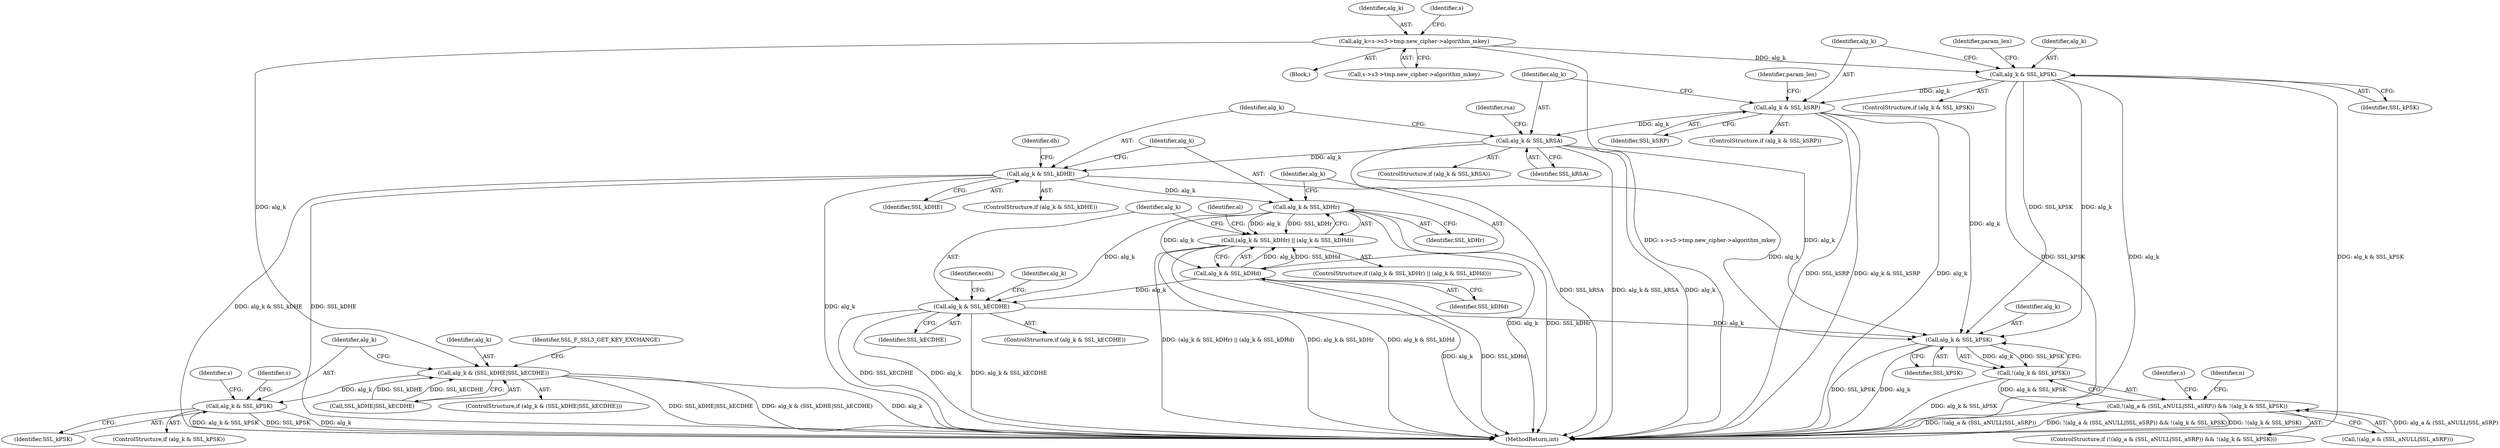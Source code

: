 digraph "0_openssl_b15f8769644b00ef7283521593360b7b2135cb63@pointer" {
"1000201" [label="(Call,alg_k=s->s3->tmp.new_cipher->algorithm_mkey)"];
"1000224" [label="(Call,alg_k & (SSL_kDHE|SSL_kECDHE))"];
"1000238" [label="(Call,alg_k & SSL_kPSK)"];
"1000404" [label="(Call,alg_k & SSL_kPSK)"];
"1000510" [label="(Call,alg_k & SSL_kSRP)"];
"1000775" [label="(Call,alg_k & SSL_kRSA)"];
"1000931" [label="(Call,alg_k & SSL_kDHE)"];
"1001163" [label="(Call,alg_k & SSL_kDHr)"];
"1001162" [label="(Call,(alg_k & SSL_kDHr) || (alg_k & SSL_kDHd))"];
"1001166" [label="(Call,alg_k & SSL_kDHd)"];
"1001179" [label="(Call,alg_k & SSL_kECDHE)"];
"1001708" [label="(Call,alg_k & SSL_kPSK)"];
"1001707" [label="(Call,!(alg_k & SSL_kPSK))"];
"1001700" [label="(Call,!(alg_a & (SSL_aNULL|SSL_aSRP)) && !(alg_k & SSL_kPSK))"];
"1000404" [label="(Call,alg_k & SSL_kPSK)"];
"1000226" [label="(Call,SSL_kDHE|SSL_kECDHE)"];
"1001178" [label="(ControlStructure,if (alg_k & SSL_kECDHE))"];
"1000272" [label="(Identifier,s)"];
"1000510" [label="(Call,alg_k & SSL_kSRP)"];
"1000237" [label="(ControlStructure,if (alg_k & SSL_kPSK))"];
"1001180" [label="(Identifier,alg_k)"];
"1001164" [label="(Identifier,alg_k)"];
"1001413" [label="(Identifier,alg_k)"];
"1000930" [label="(ControlStructure,if (alg_k & SSL_kDHE))"];
"1000777" [label="(Identifier,SSL_kRSA)"];
"1001163" [label="(Call,alg_k & SSL_kDHr)"];
"1000932" [label="(Identifier,alg_k)"];
"1000405" [label="(Identifier,alg_k)"];
"1001167" [label="(Identifier,alg_k)"];
"1000203" [label="(Call,s->s3->tmp.new_cipher->algorithm_mkey)"];
"1001166" [label="(Call,alg_k & SSL_kDHd)"];
"1001714" [label="(Identifier,s)"];
"1001161" [label="(ControlStructure,if ((alg_k & SSL_kDHr) || (alg_k & SSL_kDHd)))"];
"1000782" [label="(Identifier,rsa)"];
"1000223" [label="(ControlStructure,if (alg_k & (SSL_kDHE|SSL_kECDHE)))"];
"1001709" [label="(Identifier,alg_k)"];
"1000239" [label="(Identifier,alg_k)"];
"1000512" [label="(Identifier,SSL_kSRP)"];
"1001188" [label="(Identifier,ecdh)"];
"1000774" [label="(ControlStructure,if (alg_k & SSL_kRSA))"];
"1000406" [label="(Identifier,SSL_kPSK)"];
"1000240" [label="(Identifier,SSL_kPSK)"];
"1000511" [label="(Identifier,alg_k)"];
"1001699" [label="(ControlStructure,if (!(alg_a & (SSL_aNULL|SSL_aSRP)) && !(alg_k & SSL_kPSK)))"];
"1000202" [label="(Identifier,alg_k)"];
"1001710" [label="(Identifier,SSL_kPSK)"];
"1001701" [label="(Call,!(alg_a & (SSL_aNULL|SSL_aSRP)))"];
"1000128" [label="(Block,)"];
"1001162" [label="(Call,(alg_k & SSL_kDHr) || (alg_k & SSL_kDHd))"];
"1001168" [label="(Identifier,SSL_kDHd)"];
"1000238" [label="(Call,alg_k & SSL_kPSK)"];
"1000933" [label="(Identifier,SSL_kDHE)"];
"1000225" [label="(Identifier,alg_k)"];
"1000201" [label="(Call,alg_k=s->s3->tmp.new_cipher->algorithm_mkey)"];
"1001700" [label="(Call,!(alg_a & (SSL_aNULL|SSL_aSRP)) && !(alg_k & SSL_kPSK))"];
"1000231" [label="(Identifier,SSL_F_SSL3_GET_KEY_EXCHANGE)"];
"1000509" [label="(ControlStructure,if (alg_k & SSL_kSRP))"];
"1000931" [label="(Call,alg_k & SSL_kDHE)"];
"1000217" [label="(Identifier,s)"];
"1001708" [label="(Call,alg_k & SSL_kPSK)"];
"1000224" [label="(Call,alg_k & (SSL_kDHE|SSL_kECDHE))"];
"1001171" [label="(Identifier,al)"];
"1000403" [label="(ControlStructure,if (alg_k & SSL_kPSK))"];
"1000410" [label="(Identifier,param_len)"];
"1001179" [label="(Call,alg_k & SSL_kECDHE)"];
"1001707" [label="(Call,!(alg_k & SSL_kPSK))"];
"1001771" [label="(MethodReturn,int)"];
"1000245" [label="(Identifier,s)"];
"1001721" [label="(Identifier,n)"];
"1001165" [label="(Identifier,SSL_kDHr)"];
"1000515" [label="(Identifier,param_len)"];
"1000938" [label="(Identifier,dh)"];
"1000775" [label="(Call,alg_k & SSL_kRSA)"];
"1000776" [label="(Identifier,alg_k)"];
"1001181" [label="(Identifier,SSL_kECDHE)"];
"1000201" -> "1000128"  [label="AST: "];
"1000201" -> "1000203"  [label="CFG: "];
"1000202" -> "1000201"  [label="AST: "];
"1000203" -> "1000201"  [label="AST: "];
"1000217" -> "1000201"  [label="CFG: "];
"1000201" -> "1001771"  [label="DDG: s->s3->tmp.new_cipher->algorithm_mkey"];
"1000201" -> "1000224"  [label="DDG: alg_k"];
"1000201" -> "1000404"  [label="DDG: alg_k"];
"1000224" -> "1000223"  [label="AST: "];
"1000224" -> "1000226"  [label="CFG: "];
"1000225" -> "1000224"  [label="AST: "];
"1000226" -> "1000224"  [label="AST: "];
"1000231" -> "1000224"  [label="CFG: "];
"1000239" -> "1000224"  [label="CFG: "];
"1000224" -> "1001771"  [label="DDG: alg_k"];
"1000224" -> "1001771"  [label="DDG: SSL_kDHE|SSL_kECDHE"];
"1000224" -> "1001771"  [label="DDG: alg_k & (SSL_kDHE|SSL_kECDHE)"];
"1000226" -> "1000224"  [label="DDG: SSL_kDHE"];
"1000226" -> "1000224"  [label="DDG: SSL_kECDHE"];
"1000224" -> "1000238"  [label="DDG: alg_k"];
"1000238" -> "1000237"  [label="AST: "];
"1000238" -> "1000240"  [label="CFG: "];
"1000239" -> "1000238"  [label="AST: "];
"1000240" -> "1000238"  [label="AST: "];
"1000245" -> "1000238"  [label="CFG: "];
"1000272" -> "1000238"  [label="CFG: "];
"1000238" -> "1001771"  [label="DDG: alg_k"];
"1000238" -> "1001771"  [label="DDG: alg_k & SSL_kPSK"];
"1000238" -> "1001771"  [label="DDG: SSL_kPSK"];
"1000404" -> "1000403"  [label="AST: "];
"1000404" -> "1000406"  [label="CFG: "];
"1000405" -> "1000404"  [label="AST: "];
"1000406" -> "1000404"  [label="AST: "];
"1000410" -> "1000404"  [label="CFG: "];
"1000511" -> "1000404"  [label="CFG: "];
"1000404" -> "1001771"  [label="DDG: alg_k"];
"1000404" -> "1001771"  [label="DDG: alg_k & SSL_kPSK"];
"1000404" -> "1001771"  [label="DDG: SSL_kPSK"];
"1000404" -> "1000510"  [label="DDG: alg_k"];
"1000404" -> "1001708"  [label="DDG: alg_k"];
"1000404" -> "1001708"  [label="DDG: SSL_kPSK"];
"1000510" -> "1000509"  [label="AST: "];
"1000510" -> "1000512"  [label="CFG: "];
"1000511" -> "1000510"  [label="AST: "];
"1000512" -> "1000510"  [label="AST: "];
"1000515" -> "1000510"  [label="CFG: "];
"1000776" -> "1000510"  [label="CFG: "];
"1000510" -> "1001771"  [label="DDG: alg_k"];
"1000510" -> "1001771"  [label="DDG: SSL_kSRP"];
"1000510" -> "1001771"  [label="DDG: alg_k & SSL_kSRP"];
"1000510" -> "1000775"  [label="DDG: alg_k"];
"1000510" -> "1001708"  [label="DDG: alg_k"];
"1000775" -> "1000774"  [label="AST: "];
"1000775" -> "1000777"  [label="CFG: "];
"1000776" -> "1000775"  [label="AST: "];
"1000777" -> "1000775"  [label="AST: "];
"1000782" -> "1000775"  [label="CFG: "];
"1000932" -> "1000775"  [label="CFG: "];
"1000775" -> "1001771"  [label="DDG: alg_k"];
"1000775" -> "1001771"  [label="DDG: SSL_kRSA"];
"1000775" -> "1001771"  [label="DDG: alg_k & SSL_kRSA"];
"1000775" -> "1000931"  [label="DDG: alg_k"];
"1000775" -> "1001708"  [label="DDG: alg_k"];
"1000931" -> "1000930"  [label="AST: "];
"1000931" -> "1000933"  [label="CFG: "];
"1000932" -> "1000931"  [label="AST: "];
"1000933" -> "1000931"  [label="AST: "];
"1000938" -> "1000931"  [label="CFG: "];
"1001164" -> "1000931"  [label="CFG: "];
"1000931" -> "1001771"  [label="DDG: SSL_kDHE"];
"1000931" -> "1001771"  [label="DDG: alg_k"];
"1000931" -> "1001771"  [label="DDG: alg_k & SSL_kDHE"];
"1000931" -> "1001163"  [label="DDG: alg_k"];
"1000931" -> "1001708"  [label="DDG: alg_k"];
"1001163" -> "1001162"  [label="AST: "];
"1001163" -> "1001165"  [label="CFG: "];
"1001164" -> "1001163"  [label="AST: "];
"1001165" -> "1001163"  [label="AST: "];
"1001167" -> "1001163"  [label="CFG: "];
"1001162" -> "1001163"  [label="CFG: "];
"1001163" -> "1001771"  [label="DDG: SSL_kDHr"];
"1001163" -> "1001771"  [label="DDG: alg_k"];
"1001163" -> "1001162"  [label="DDG: alg_k"];
"1001163" -> "1001162"  [label="DDG: SSL_kDHr"];
"1001163" -> "1001166"  [label="DDG: alg_k"];
"1001163" -> "1001179"  [label="DDG: alg_k"];
"1001162" -> "1001161"  [label="AST: "];
"1001162" -> "1001166"  [label="CFG: "];
"1001166" -> "1001162"  [label="AST: "];
"1001171" -> "1001162"  [label="CFG: "];
"1001180" -> "1001162"  [label="CFG: "];
"1001162" -> "1001771"  [label="DDG: alg_k & SSL_kDHr"];
"1001162" -> "1001771"  [label="DDG: alg_k & SSL_kDHd"];
"1001162" -> "1001771"  [label="DDG: (alg_k & SSL_kDHr) || (alg_k & SSL_kDHd)"];
"1001166" -> "1001162"  [label="DDG: alg_k"];
"1001166" -> "1001162"  [label="DDG: SSL_kDHd"];
"1001166" -> "1001168"  [label="CFG: "];
"1001167" -> "1001166"  [label="AST: "];
"1001168" -> "1001166"  [label="AST: "];
"1001166" -> "1001771"  [label="DDG: alg_k"];
"1001166" -> "1001771"  [label="DDG: SSL_kDHd"];
"1001166" -> "1001179"  [label="DDG: alg_k"];
"1001179" -> "1001178"  [label="AST: "];
"1001179" -> "1001181"  [label="CFG: "];
"1001180" -> "1001179"  [label="AST: "];
"1001181" -> "1001179"  [label="AST: "];
"1001188" -> "1001179"  [label="CFG: "];
"1001413" -> "1001179"  [label="CFG: "];
"1001179" -> "1001771"  [label="DDG: alg_k & SSL_kECDHE"];
"1001179" -> "1001771"  [label="DDG: SSL_kECDHE"];
"1001179" -> "1001771"  [label="DDG: alg_k"];
"1001179" -> "1001708"  [label="DDG: alg_k"];
"1001708" -> "1001707"  [label="AST: "];
"1001708" -> "1001710"  [label="CFG: "];
"1001709" -> "1001708"  [label="AST: "];
"1001710" -> "1001708"  [label="AST: "];
"1001707" -> "1001708"  [label="CFG: "];
"1001708" -> "1001771"  [label="DDG: alg_k"];
"1001708" -> "1001771"  [label="DDG: SSL_kPSK"];
"1001708" -> "1001707"  [label="DDG: alg_k"];
"1001708" -> "1001707"  [label="DDG: SSL_kPSK"];
"1001707" -> "1001700"  [label="AST: "];
"1001700" -> "1001707"  [label="CFG: "];
"1001707" -> "1001771"  [label="DDG: alg_k & SSL_kPSK"];
"1001707" -> "1001700"  [label="DDG: alg_k & SSL_kPSK"];
"1001700" -> "1001699"  [label="AST: "];
"1001700" -> "1001701"  [label="CFG: "];
"1001701" -> "1001700"  [label="AST: "];
"1001714" -> "1001700"  [label="CFG: "];
"1001721" -> "1001700"  [label="CFG: "];
"1001700" -> "1001771"  [label="DDG: !(alg_a & (SSL_aNULL|SSL_aSRP)) && !(alg_k & SSL_kPSK)"];
"1001700" -> "1001771"  [label="DDG: !(alg_k & SSL_kPSK)"];
"1001700" -> "1001771"  [label="DDG: !(alg_a & (SSL_aNULL|SSL_aSRP))"];
"1001701" -> "1001700"  [label="DDG: alg_a & (SSL_aNULL|SSL_aSRP)"];
}
